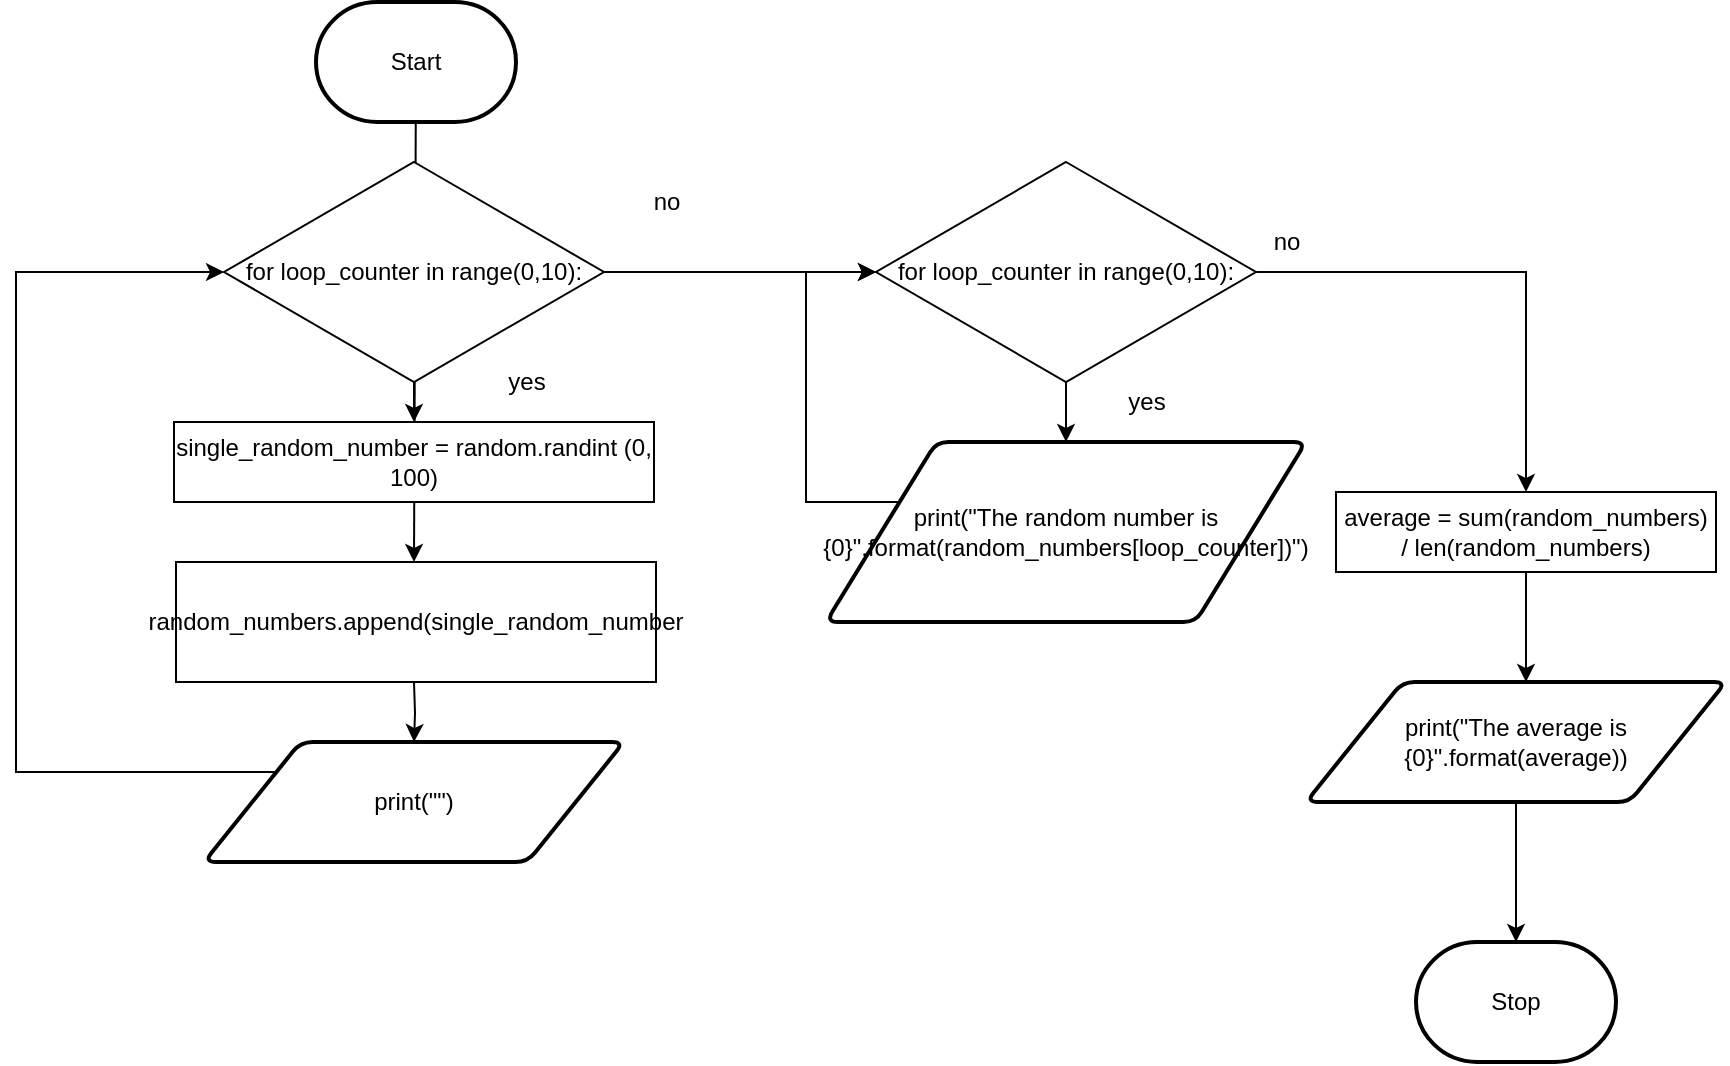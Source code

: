 <mxfile>
    <diagram id="rRbzi94DjYtUf3qIHJvX" name="Page-1">
        <mxGraphModel dx="754" dy="479" grid="1" gridSize="10" guides="1" tooltips="1" connect="1" arrows="1" fold="1" page="1" pageScale="1" pageWidth="827" pageHeight="1169" math="0" shadow="0">
            <root>
                <mxCell id="0"/>
                <mxCell id="1" parent="0"/>
                <mxCell id="4" style="edgeStyle=none;html=1;entryX=0.5;entryY=0;entryDx=0;entryDy=0;" parent="1" source="2" edge="1">
                    <mxGeometry relative="1" as="geometry">
                        <mxPoint x="319" y="350" as="targetPoint"/>
                    </mxGeometry>
                </mxCell>
                <mxCell id="2" value="Start" style="strokeWidth=2;html=1;shape=mxgraph.flowchart.terminator;whiteSpace=wrap;" parent="1" vertex="1">
                    <mxGeometry x="270" y="70" width="100" height="60" as="geometry"/>
                </mxCell>
                <mxCell id="62" style="edgeStyle=orthogonalEdgeStyle;rounded=0;html=1;entryX=0.5;entryY=0;entryDx=0;entryDy=0;" parent="1" target="72" edge="1">
                    <mxGeometry relative="1" as="geometry">
                        <mxPoint x="319" y="410" as="sourcePoint"/>
                        <mxPoint x="319" y="425" as="targetPoint"/>
                    </mxGeometry>
                </mxCell>
                <mxCell id="9" value="Stop" style="strokeWidth=2;html=1;shape=mxgraph.flowchart.terminator;whiteSpace=wrap;" parent="1" vertex="1">
                    <mxGeometry x="820" y="540" width="100" height="60" as="geometry"/>
                </mxCell>
                <mxCell id="27" style="edgeStyle=orthogonalEdgeStyle;html=1;strokeColor=none;rounded=0;" parent="1" edge="1">
                    <mxGeometry relative="1" as="geometry">
                        <mxPoint x="500" y="335" as="targetPoint"/>
                        <mxPoint x="414" y="480" as="sourcePoint"/>
                    </mxGeometry>
                </mxCell>
                <mxCell id="75" style="edgeStyle=orthogonalEdgeStyle;rounded=0;html=1;" edge="1" parent="1" source="58">
                    <mxGeometry relative="1" as="geometry">
                        <mxPoint x="550" y="205" as="targetPoint"/>
                    </mxGeometry>
                </mxCell>
                <mxCell id="79" style="edgeStyle=orthogonalEdgeStyle;rounded=0;html=1;entryX=0.5;entryY=0;entryDx=0;entryDy=0;" edge="1" parent="1" source="58" target="67">
                    <mxGeometry relative="1" as="geometry"/>
                </mxCell>
                <mxCell id="58" value="for loop_counter in range(0,10):" style="rhombus;whiteSpace=wrap;html=1;" parent="1" vertex="1">
                    <mxGeometry x="224" y="150" width="190" height="110" as="geometry"/>
                </mxCell>
                <mxCell id="67" value="single_random_number = random.randint (0, 100)" style="rounded=0;whiteSpace=wrap;html=1;" parent="1" vertex="1">
                    <mxGeometry x="199" y="280" width="240" height="40" as="geometry"/>
                </mxCell>
                <mxCell id="69" value="random_numbers.append(single_random_number" style="rounded=0;whiteSpace=wrap;html=1;" vertex="1" parent="1">
                    <mxGeometry x="200" y="350" width="240" height="60" as="geometry"/>
                </mxCell>
                <mxCell id="71" value="yes" style="text;html=1;resizable=0;autosize=1;align=center;verticalAlign=middle;points=[];fillColor=none;strokeColor=none;rounded=0;" vertex="1" parent="1">
                    <mxGeometry x="360" y="250" width="30" height="20" as="geometry"/>
                </mxCell>
                <mxCell id="73" style="edgeStyle=orthogonalEdgeStyle;html=1;entryX=0;entryY=0.5;entryDx=0;entryDy=0;rounded=0;" edge="1" parent="1" source="72" target="58">
                    <mxGeometry relative="1" as="geometry">
                        <Array as="points">
                            <mxPoint x="120" y="455"/>
                            <mxPoint x="120" y="205"/>
                        </Array>
                    </mxGeometry>
                </mxCell>
                <mxCell id="72" value="print(&quot;&quot;)" style="shape=parallelogram;html=1;strokeWidth=2;perimeter=parallelogramPerimeter;whiteSpace=wrap;rounded=1;arcSize=12;size=0.23;" vertex="1" parent="1">
                    <mxGeometry x="214" y="440" width="210" height="60" as="geometry"/>
                </mxCell>
                <mxCell id="74" value="no" style="text;html=1;resizable=0;autosize=1;align=center;verticalAlign=middle;points=[];fillColor=none;strokeColor=none;rounded=0;" vertex="1" parent="1">
                    <mxGeometry x="430" y="160" width="30" height="20" as="geometry"/>
                </mxCell>
                <mxCell id="77" style="edgeStyle=orthogonalEdgeStyle;rounded=0;html=1;" edge="1" parent="1" source="76">
                    <mxGeometry relative="1" as="geometry">
                        <mxPoint x="645" y="290" as="targetPoint"/>
                    </mxGeometry>
                </mxCell>
                <mxCell id="85" style="edgeStyle=orthogonalEdgeStyle;rounded=0;html=1;entryX=0.5;entryY=0;entryDx=0;entryDy=0;" edge="1" parent="1" source="76" target="84">
                    <mxGeometry relative="1" as="geometry"/>
                </mxCell>
                <mxCell id="76" value="for loop_counter in range(0,10):" style="rhombus;whiteSpace=wrap;html=1;" vertex="1" parent="1">
                    <mxGeometry x="550" y="150" width="190" height="110" as="geometry"/>
                </mxCell>
                <mxCell id="78" value="yes" style="text;html=1;resizable=0;autosize=1;align=center;verticalAlign=middle;points=[];fillColor=none;strokeColor=none;rounded=0;" vertex="1" parent="1">
                    <mxGeometry x="670" y="260" width="30" height="20" as="geometry"/>
                </mxCell>
                <mxCell id="81" style="edgeStyle=orthogonalEdgeStyle;rounded=0;html=1;entryX=0;entryY=0.5;entryDx=0;entryDy=0;" edge="1" parent="1" source="80" target="76">
                    <mxGeometry relative="1" as="geometry">
                        <Array as="points">
                            <mxPoint x="515" y="320"/>
                            <mxPoint x="515" y="205"/>
                        </Array>
                    </mxGeometry>
                </mxCell>
                <mxCell id="80" value="print(&quot;The random number is {0}&quot;.format(random_numbers[loop_counter])&quot;)" style="shape=parallelogram;html=1;strokeWidth=2;perimeter=parallelogramPerimeter;whiteSpace=wrap;rounded=1;arcSize=12;size=0.23;" vertex="1" parent="1">
                    <mxGeometry x="525" y="290" width="240" height="90" as="geometry"/>
                </mxCell>
                <mxCell id="83" value="no" style="text;html=1;resizable=0;autosize=1;align=center;verticalAlign=middle;points=[];fillColor=none;strokeColor=none;rounded=0;" vertex="1" parent="1">
                    <mxGeometry x="740" y="180" width="30" height="20" as="geometry"/>
                </mxCell>
                <mxCell id="86" style="edgeStyle=orthogonalEdgeStyle;rounded=0;html=1;" edge="1" parent="1" source="84">
                    <mxGeometry relative="1" as="geometry">
                        <mxPoint x="875" y="410" as="targetPoint"/>
                    </mxGeometry>
                </mxCell>
                <mxCell id="84" value="average = sum(random_numbers) / len(random_numbers)" style="rounded=0;whiteSpace=wrap;html=1;" vertex="1" parent="1">
                    <mxGeometry x="780" y="315" width="190" height="40" as="geometry"/>
                </mxCell>
                <mxCell id="88" style="edgeStyle=orthogonalEdgeStyle;rounded=0;html=1;" edge="1" parent="1" source="87">
                    <mxGeometry relative="1" as="geometry">
                        <mxPoint x="870" y="540" as="targetPoint"/>
                    </mxGeometry>
                </mxCell>
                <mxCell id="87" value="print(&quot;The average is {0}&quot;.format(average))" style="shape=parallelogram;html=1;strokeWidth=2;perimeter=parallelogramPerimeter;whiteSpace=wrap;rounded=1;arcSize=12;size=0.23;" vertex="1" parent="1">
                    <mxGeometry x="765" y="410" width="210" height="60" as="geometry"/>
                </mxCell>
            </root>
        </mxGraphModel>
    </diagram>
</mxfile>